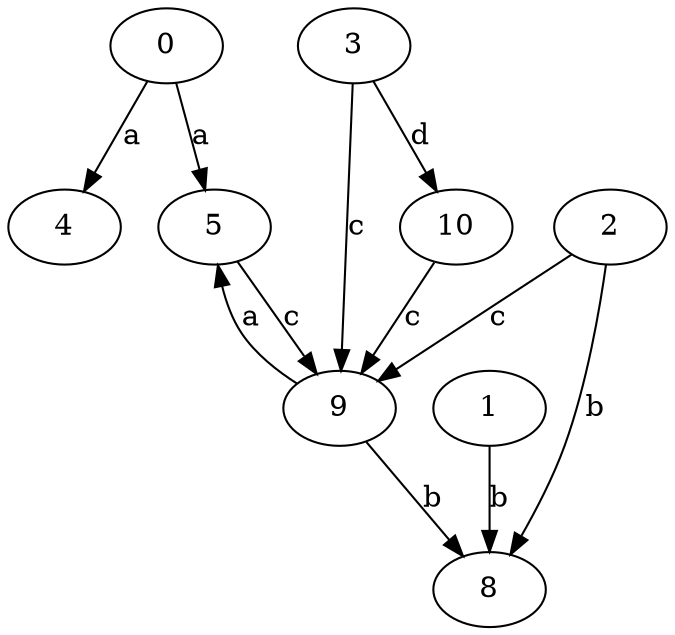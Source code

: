 strict digraph  {
0;
3;
1;
4;
5;
8;
9;
10;
2;
0 -> 4  [label=a];
0 -> 5  [label=a];
3 -> 9  [label=c];
3 -> 10  [label=d];
1 -> 8  [label=b];
5 -> 9  [label=c];
9 -> 5  [label=a];
9 -> 8  [label=b];
10 -> 9  [label=c];
2 -> 8  [label=b];
2 -> 9  [label=c];
}
